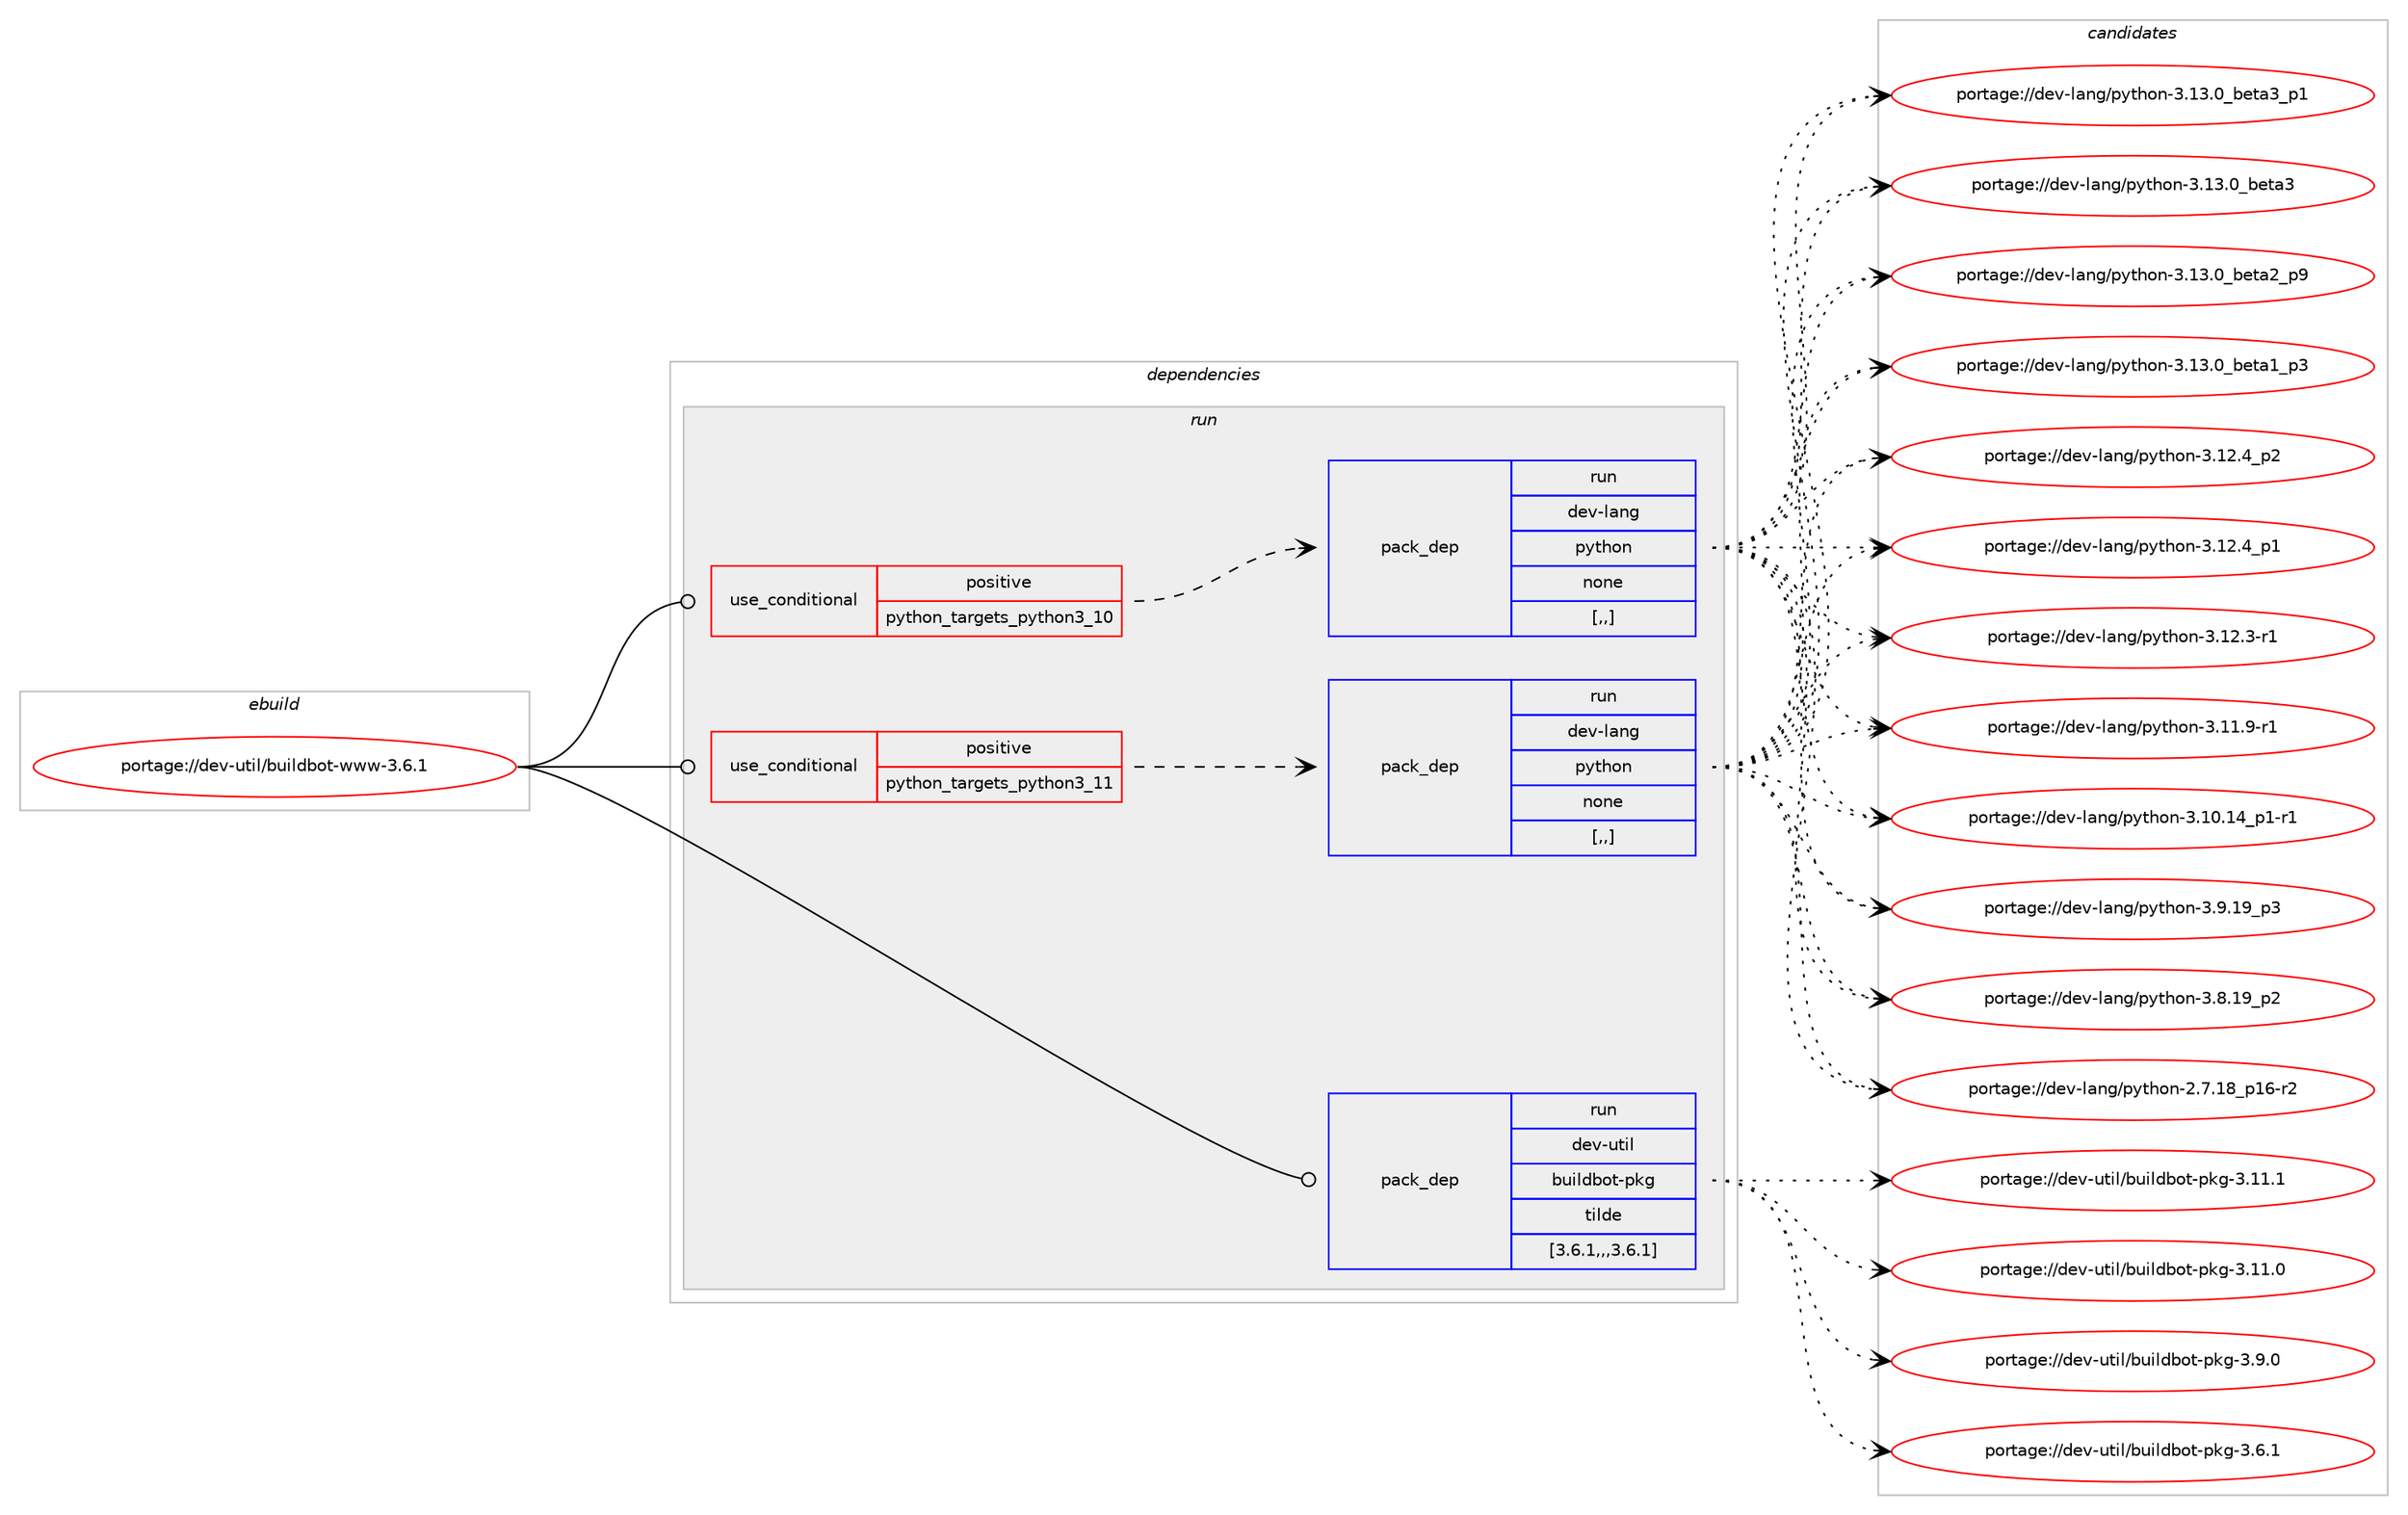 digraph prolog {

# *************
# Graph options
# *************

newrank=true;
concentrate=true;
compound=true;
graph [rankdir=LR,fontname=Helvetica,fontsize=10,ranksep=1.5];#, ranksep=2.5, nodesep=0.2];
edge  [arrowhead=vee];
node  [fontname=Helvetica,fontsize=10];

# **********
# The ebuild
# **********

subgraph cluster_leftcol {
color=gray;
label=<<i>ebuild</i>>;
id [label="portage://dev-util/buildbot-www-3.6.1", color=red, width=4, href="../dev-util/buildbot-www-3.6.1.svg"];
}

# ****************
# The dependencies
# ****************

subgraph cluster_midcol {
color=gray;
label=<<i>dependencies</i>>;
subgraph cluster_compile {
fillcolor="#eeeeee";
style=filled;
label=<<i>compile</i>>;
}
subgraph cluster_compileandrun {
fillcolor="#eeeeee";
style=filled;
label=<<i>compile and run</i>>;
}
subgraph cluster_run {
fillcolor="#eeeeee";
style=filled;
label=<<i>run</i>>;
subgraph cond59199 {
dependency210584 [label=<<TABLE BORDER="0" CELLBORDER="1" CELLSPACING="0" CELLPADDING="4"><TR><TD ROWSPAN="3" CELLPADDING="10">use_conditional</TD></TR><TR><TD>positive</TD></TR><TR><TD>python_targets_python3_10</TD></TR></TABLE>>, shape=none, color=red];
subgraph pack149970 {
dependency210585 [label=<<TABLE BORDER="0" CELLBORDER="1" CELLSPACING="0" CELLPADDING="4" WIDTH="220"><TR><TD ROWSPAN="6" CELLPADDING="30">pack_dep</TD></TR><TR><TD WIDTH="110">run</TD></TR><TR><TD>dev-lang</TD></TR><TR><TD>python</TD></TR><TR><TD>none</TD></TR><TR><TD>[,,]</TD></TR></TABLE>>, shape=none, color=blue];
}
dependency210584:e -> dependency210585:w [weight=20,style="dashed",arrowhead="vee"];
}
id:e -> dependency210584:w [weight=20,style="solid",arrowhead="odot"];
subgraph cond59200 {
dependency210586 [label=<<TABLE BORDER="0" CELLBORDER="1" CELLSPACING="0" CELLPADDING="4"><TR><TD ROWSPAN="3" CELLPADDING="10">use_conditional</TD></TR><TR><TD>positive</TD></TR><TR><TD>python_targets_python3_11</TD></TR></TABLE>>, shape=none, color=red];
subgraph pack149971 {
dependency210587 [label=<<TABLE BORDER="0" CELLBORDER="1" CELLSPACING="0" CELLPADDING="4" WIDTH="220"><TR><TD ROWSPAN="6" CELLPADDING="30">pack_dep</TD></TR><TR><TD WIDTH="110">run</TD></TR><TR><TD>dev-lang</TD></TR><TR><TD>python</TD></TR><TR><TD>none</TD></TR><TR><TD>[,,]</TD></TR></TABLE>>, shape=none, color=blue];
}
dependency210586:e -> dependency210587:w [weight=20,style="dashed",arrowhead="vee"];
}
id:e -> dependency210586:w [weight=20,style="solid",arrowhead="odot"];
subgraph pack149972 {
dependency210588 [label=<<TABLE BORDER="0" CELLBORDER="1" CELLSPACING="0" CELLPADDING="4" WIDTH="220"><TR><TD ROWSPAN="6" CELLPADDING="30">pack_dep</TD></TR><TR><TD WIDTH="110">run</TD></TR><TR><TD>dev-util</TD></TR><TR><TD>buildbot-pkg</TD></TR><TR><TD>tilde</TD></TR><TR><TD>[3.6.1,,,3.6.1]</TD></TR></TABLE>>, shape=none, color=blue];
}
id:e -> dependency210588:w [weight=20,style="solid",arrowhead="odot"];
}
}

# **************
# The candidates
# **************

subgraph cluster_choices {
rank=same;
color=gray;
label=<<i>candidates</i>>;

subgraph choice149970 {
color=black;
nodesep=1;
choice10010111845108971101034711212111610411111045514649514648959810111697519511249 [label="portage://dev-lang/python-3.13.0_beta3_p1", color=red, width=4,href="../dev-lang/python-3.13.0_beta3_p1.svg"];
choice1001011184510897110103471121211161041111104551464951464895981011169751 [label="portage://dev-lang/python-3.13.0_beta3", color=red, width=4,href="../dev-lang/python-3.13.0_beta3.svg"];
choice10010111845108971101034711212111610411111045514649514648959810111697509511257 [label="portage://dev-lang/python-3.13.0_beta2_p9", color=red, width=4,href="../dev-lang/python-3.13.0_beta2_p9.svg"];
choice10010111845108971101034711212111610411111045514649514648959810111697499511251 [label="portage://dev-lang/python-3.13.0_beta1_p3", color=red, width=4,href="../dev-lang/python-3.13.0_beta1_p3.svg"];
choice100101118451089711010347112121116104111110455146495046529511250 [label="portage://dev-lang/python-3.12.4_p2", color=red, width=4,href="../dev-lang/python-3.12.4_p2.svg"];
choice100101118451089711010347112121116104111110455146495046529511249 [label="portage://dev-lang/python-3.12.4_p1", color=red, width=4,href="../dev-lang/python-3.12.4_p1.svg"];
choice100101118451089711010347112121116104111110455146495046514511449 [label="portage://dev-lang/python-3.12.3-r1", color=red, width=4,href="../dev-lang/python-3.12.3-r1.svg"];
choice100101118451089711010347112121116104111110455146494946574511449 [label="portage://dev-lang/python-3.11.9-r1", color=red, width=4,href="../dev-lang/python-3.11.9-r1.svg"];
choice100101118451089711010347112121116104111110455146494846495295112494511449 [label="portage://dev-lang/python-3.10.14_p1-r1", color=red, width=4,href="../dev-lang/python-3.10.14_p1-r1.svg"];
choice100101118451089711010347112121116104111110455146574649579511251 [label="portage://dev-lang/python-3.9.19_p3", color=red, width=4,href="../dev-lang/python-3.9.19_p3.svg"];
choice100101118451089711010347112121116104111110455146564649579511250 [label="portage://dev-lang/python-3.8.19_p2", color=red, width=4,href="../dev-lang/python-3.8.19_p2.svg"];
choice100101118451089711010347112121116104111110455046554649569511249544511450 [label="portage://dev-lang/python-2.7.18_p16-r2", color=red, width=4,href="../dev-lang/python-2.7.18_p16-r2.svg"];
dependency210585:e -> choice10010111845108971101034711212111610411111045514649514648959810111697519511249:w [style=dotted,weight="100"];
dependency210585:e -> choice1001011184510897110103471121211161041111104551464951464895981011169751:w [style=dotted,weight="100"];
dependency210585:e -> choice10010111845108971101034711212111610411111045514649514648959810111697509511257:w [style=dotted,weight="100"];
dependency210585:e -> choice10010111845108971101034711212111610411111045514649514648959810111697499511251:w [style=dotted,weight="100"];
dependency210585:e -> choice100101118451089711010347112121116104111110455146495046529511250:w [style=dotted,weight="100"];
dependency210585:e -> choice100101118451089711010347112121116104111110455146495046529511249:w [style=dotted,weight="100"];
dependency210585:e -> choice100101118451089711010347112121116104111110455146495046514511449:w [style=dotted,weight="100"];
dependency210585:e -> choice100101118451089711010347112121116104111110455146494946574511449:w [style=dotted,weight="100"];
dependency210585:e -> choice100101118451089711010347112121116104111110455146494846495295112494511449:w [style=dotted,weight="100"];
dependency210585:e -> choice100101118451089711010347112121116104111110455146574649579511251:w [style=dotted,weight="100"];
dependency210585:e -> choice100101118451089711010347112121116104111110455146564649579511250:w [style=dotted,weight="100"];
dependency210585:e -> choice100101118451089711010347112121116104111110455046554649569511249544511450:w [style=dotted,weight="100"];
}
subgraph choice149971 {
color=black;
nodesep=1;
choice10010111845108971101034711212111610411111045514649514648959810111697519511249 [label="portage://dev-lang/python-3.13.0_beta3_p1", color=red, width=4,href="../dev-lang/python-3.13.0_beta3_p1.svg"];
choice1001011184510897110103471121211161041111104551464951464895981011169751 [label="portage://dev-lang/python-3.13.0_beta3", color=red, width=4,href="../dev-lang/python-3.13.0_beta3.svg"];
choice10010111845108971101034711212111610411111045514649514648959810111697509511257 [label="portage://dev-lang/python-3.13.0_beta2_p9", color=red, width=4,href="../dev-lang/python-3.13.0_beta2_p9.svg"];
choice10010111845108971101034711212111610411111045514649514648959810111697499511251 [label="portage://dev-lang/python-3.13.0_beta1_p3", color=red, width=4,href="../dev-lang/python-3.13.0_beta1_p3.svg"];
choice100101118451089711010347112121116104111110455146495046529511250 [label="portage://dev-lang/python-3.12.4_p2", color=red, width=4,href="../dev-lang/python-3.12.4_p2.svg"];
choice100101118451089711010347112121116104111110455146495046529511249 [label="portage://dev-lang/python-3.12.4_p1", color=red, width=4,href="../dev-lang/python-3.12.4_p1.svg"];
choice100101118451089711010347112121116104111110455146495046514511449 [label="portage://dev-lang/python-3.12.3-r1", color=red, width=4,href="../dev-lang/python-3.12.3-r1.svg"];
choice100101118451089711010347112121116104111110455146494946574511449 [label="portage://dev-lang/python-3.11.9-r1", color=red, width=4,href="../dev-lang/python-3.11.9-r1.svg"];
choice100101118451089711010347112121116104111110455146494846495295112494511449 [label="portage://dev-lang/python-3.10.14_p1-r1", color=red, width=4,href="../dev-lang/python-3.10.14_p1-r1.svg"];
choice100101118451089711010347112121116104111110455146574649579511251 [label="portage://dev-lang/python-3.9.19_p3", color=red, width=4,href="../dev-lang/python-3.9.19_p3.svg"];
choice100101118451089711010347112121116104111110455146564649579511250 [label="portage://dev-lang/python-3.8.19_p2", color=red, width=4,href="../dev-lang/python-3.8.19_p2.svg"];
choice100101118451089711010347112121116104111110455046554649569511249544511450 [label="portage://dev-lang/python-2.7.18_p16-r2", color=red, width=4,href="../dev-lang/python-2.7.18_p16-r2.svg"];
dependency210587:e -> choice10010111845108971101034711212111610411111045514649514648959810111697519511249:w [style=dotted,weight="100"];
dependency210587:e -> choice1001011184510897110103471121211161041111104551464951464895981011169751:w [style=dotted,weight="100"];
dependency210587:e -> choice10010111845108971101034711212111610411111045514649514648959810111697509511257:w [style=dotted,weight="100"];
dependency210587:e -> choice10010111845108971101034711212111610411111045514649514648959810111697499511251:w [style=dotted,weight="100"];
dependency210587:e -> choice100101118451089711010347112121116104111110455146495046529511250:w [style=dotted,weight="100"];
dependency210587:e -> choice100101118451089711010347112121116104111110455146495046529511249:w [style=dotted,weight="100"];
dependency210587:e -> choice100101118451089711010347112121116104111110455146495046514511449:w [style=dotted,weight="100"];
dependency210587:e -> choice100101118451089711010347112121116104111110455146494946574511449:w [style=dotted,weight="100"];
dependency210587:e -> choice100101118451089711010347112121116104111110455146494846495295112494511449:w [style=dotted,weight="100"];
dependency210587:e -> choice100101118451089711010347112121116104111110455146574649579511251:w [style=dotted,weight="100"];
dependency210587:e -> choice100101118451089711010347112121116104111110455146564649579511250:w [style=dotted,weight="100"];
dependency210587:e -> choice100101118451089711010347112121116104111110455046554649569511249544511450:w [style=dotted,weight="100"];
}
subgraph choice149972 {
color=black;
nodesep=1;
choice100101118451171161051084798117105108100981111164511210710345514649494649 [label="portage://dev-util/buildbot-pkg-3.11.1", color=red, width=4,href="../dev-util/buildbot-pkg-3.11.1.svg"];
choice100101118451171161051084798117105108100981111164511210710345514649494648 [label="portage://dev-util/buildbot-pkg-3.11.0", color=red, width=4,href="../dev-util/buildbot-pkg-3.11.0.svg"];
choice1001011184511711610510847981171051081009811111645112107103455146574648 [label="portage://dev-util/buildbot-pkg-3.9.0", color=red, width=4,href="../dev-util/buildbot-pkg-3.9.0.svg"];
choice1001011184511711610510847981171051081009811111645112107103455146544649 [label="portage://dev-util/buildbot-pkg-3.6.1", color=red, width=4,href="../dev-util/buildbot-pkg-3.6.1.svg"];
dependency210588:e -> choice100101118451171161051084798117105108100981111164511210710345514649494649:w [style=dotted,weight="100"];
dependency210588:e -> choice100101118451171161051084798117105108100981111164511210710345514649494648:w [style=dotted,weight="100"];
dependency210588:e -> choice1001011184511711610510847981171051081009811111645112107103455146574648:w [style=dotted,weight="100"];
dependency210588:e -> choice1001011184511711610510847981171051081009811111645112107103455146544649:w [style=dotted,weight="100"];
}
}

}

